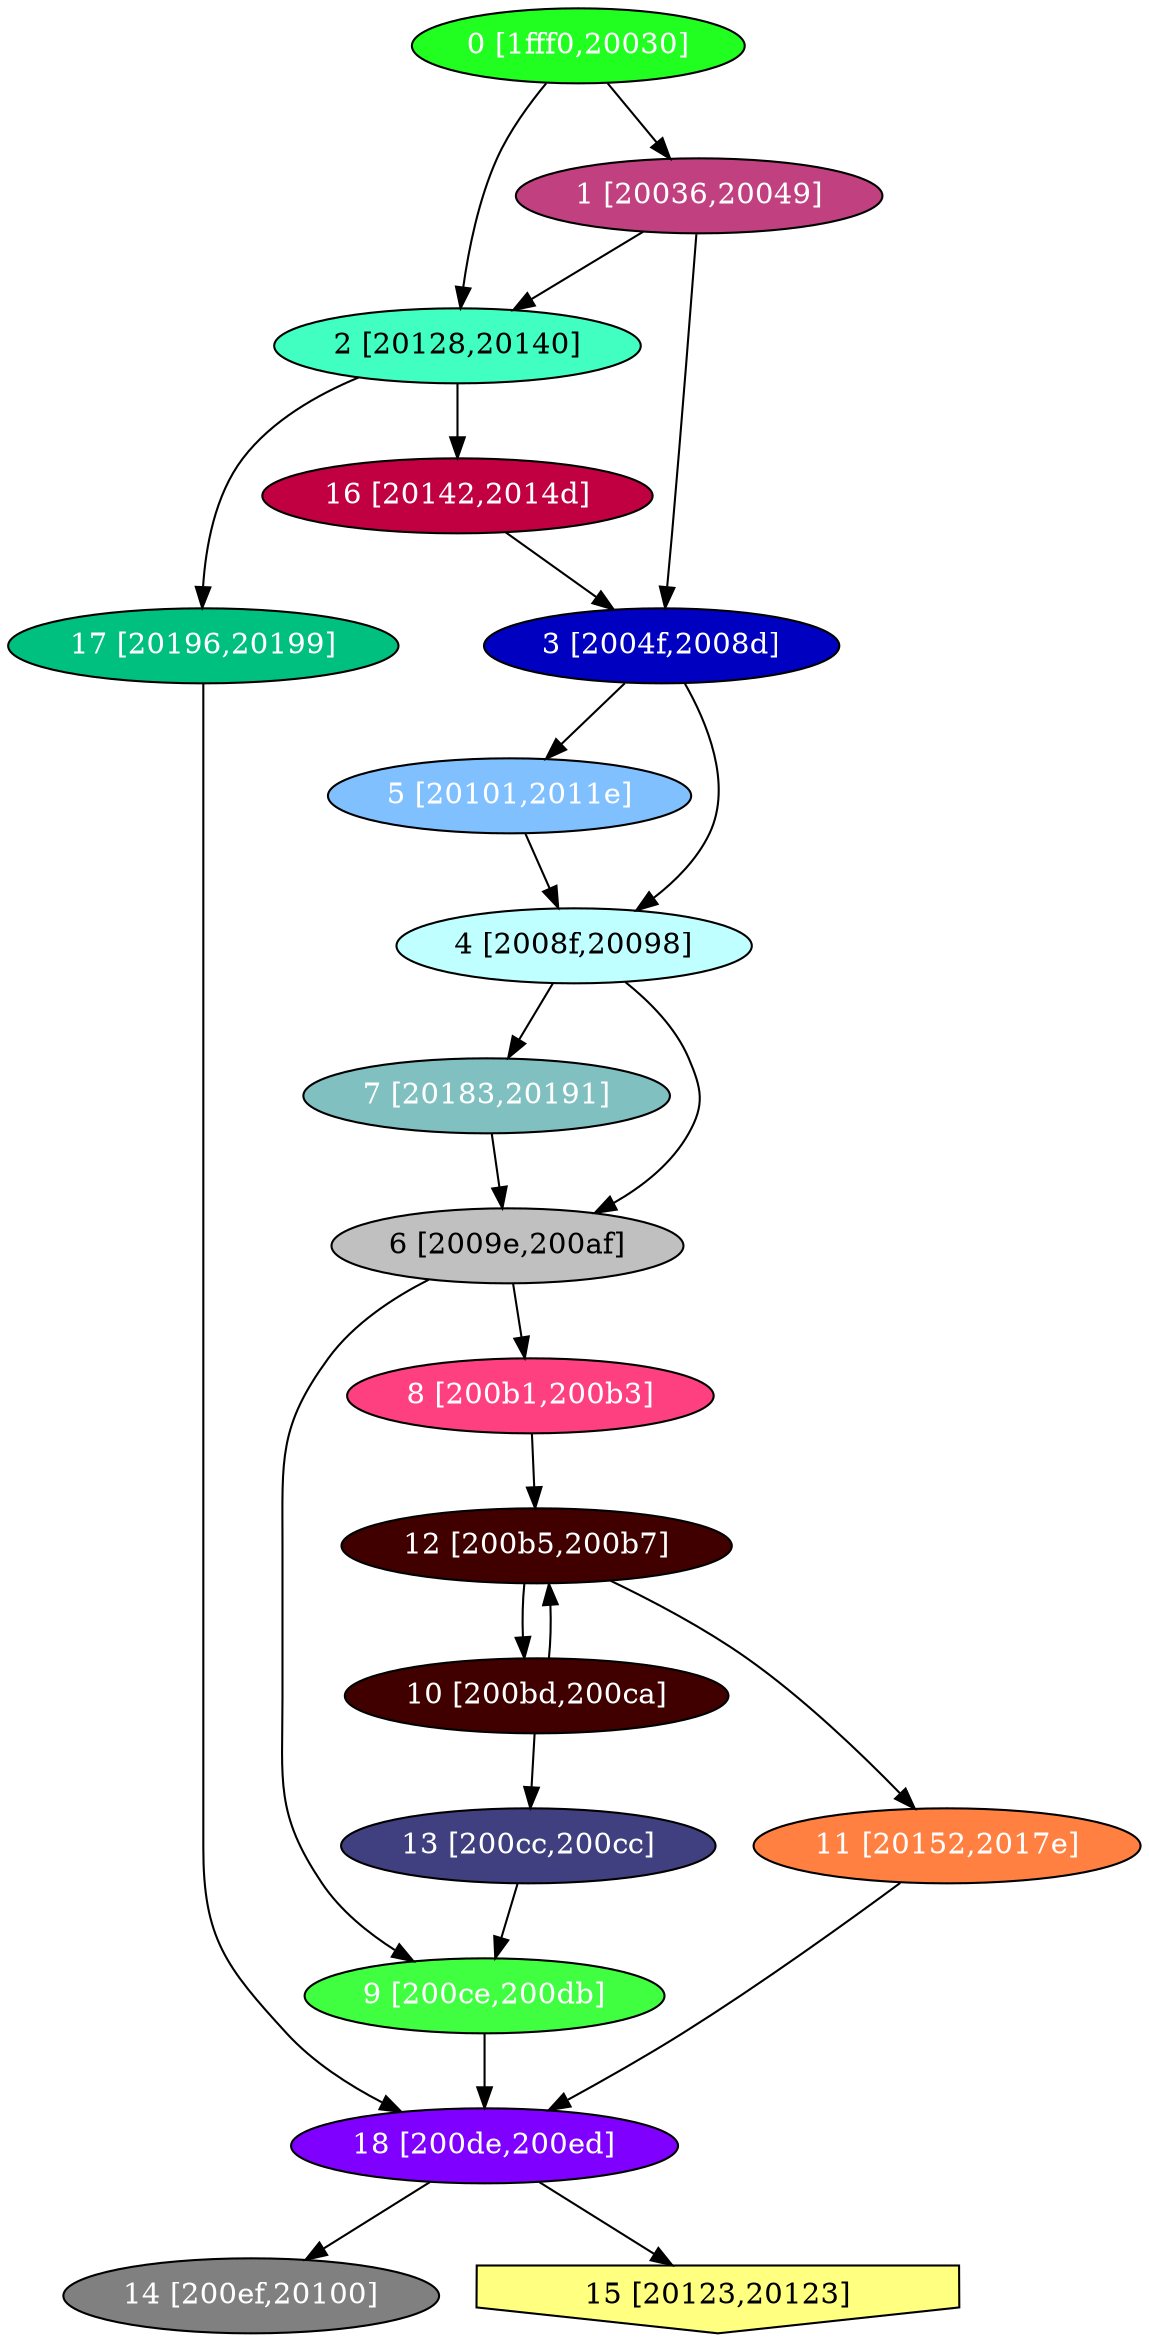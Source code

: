 diGraph libnss3{
	libnss3_0  [style=filled fillcolor="#20FF20" fontcolor="#ffffff" shape=oval label="0 [1fff0,20030]"]
	libnss3_1  [style=filled fillcolor="#C04080" fontcolor="#ffffff" shape=oval label="1 [20036,20049]"]
	libnss3_2  [style=filled fillcolor="#40FFC0" fontcolor="#000000" shape=oval label="2 [20128,20140]"]
	libnss3_3  [style=filled fillcolor="#0000C0" fontcolor="#ffffff" shape=oval label="3 [2004f,2008d]"]
	libnss3_4  [style=filled fillcolor="#C0FFFF" fontcolor="#000000" shape=oval label="4 [2008f,20098]"]
	libnss3_5  [style=filled fillcolor="#80C0FF" fontcolor="#ffffff" shape=oval label="5 [20101,2011e]"]
	libnss3_6  [style=filled fillcolor="#C0C0C0" fontcolor="#000000" shape=oval label="6 [2009e,200af]"]
	libnss3_7  [style=filled fillcolor="#80C0C0" fontcolor="#ffffff" shape=oval label="7 [20183,20191]"]
	libnss3_8  [style=filled fillcolor="#FF4080" fontcolor="#ffffff" shape=oval label="8 [200b1,200b3]"]
	libnss3_9  [style=filled fillcolor="#40FF40" fontcolor="#ffffff" shape=oval label="9 [200ce,200db]"]
	libnss3_a  [style=filled fillcolor="#400000" fontcolor="#ffffff" shape=oval label="10 [200bd,200ca]"]
	libnss3_b  [style=filled fillcolor="#FF8040" fontcolor="#ffffff" shape=oval label="11 [20152,2017e]"]
	libnss3_c  [style=filled fillcolor="#400000" fontcolor="#ffffff" shape=oval label="12 [200b5,200b7]"]
	libnss3_d  [style=filled fillcolor="#404080" fontcolor="#ffffff" shape=oval label="13 [200cc,200cc]"]
	libnss3_e  [style=filled fillcolor="#808080" fontcolor="#ffffff" shape=oval label="14 [200ef,20100]"]
	libnss3_f  [style=filled fillcolor="#FFFF80" fontcolor="#000000" shape=invhouse label="15 [20123,20123]"]
	libnss3_10  [style=filled fillcolor="#C00040" fontcolor="#ffffff" shape=oval label="16 [20142,2014d]"]
	libnss3_11  [style=filled fillcolor="#00C080" fontcolor="#ffffff" shape=oval label="17 [20196,20199]"]
	libnss3_12  [style=filled fillcolor="#8000FF" fontcolor="#ffffff" shape=oval label="18 [200de,200ed]"]

	libnss3_0 -> libnss3_1
	libnss3_0 -> libnss3_2
	libnss3_1 -> libnss3_2
	libnss3_1 -> libnss3_3
	libnss3_2 -> libnss3_10
	libnss3_2 -> libnss3_11
	libnss3_3 -> libnss3_4
	libnss3_3 -> libnss3_5
	libnss3_4 -> libnss3_6
	libnss3_4 -> libnss3_7
	libnss3_5 -> libnss3_4
	libnss3_6 -> libnss3_8
	libnss3_6 -> libnss3_9
	libnss3_7 -> libnss3_6
	libnss3_8 -> libnss3_c
	libnss3_9 -> libnss3_12
	libnss3_a -> libnss3_c
	libnss3_a -> libnss3_d
	libnss3_b -> libnss3_12
	libnss3_c -> libnss3_a
	libnss3_c -> libnss3_b
	libnss3_d -> libnss3_9
	libnss3_10 -> libnss3_3
	libnss3_11 -> libnss3_12
	libnss3_12 -> libnss3_e
	libnss3_12 -> libnss3_f
}